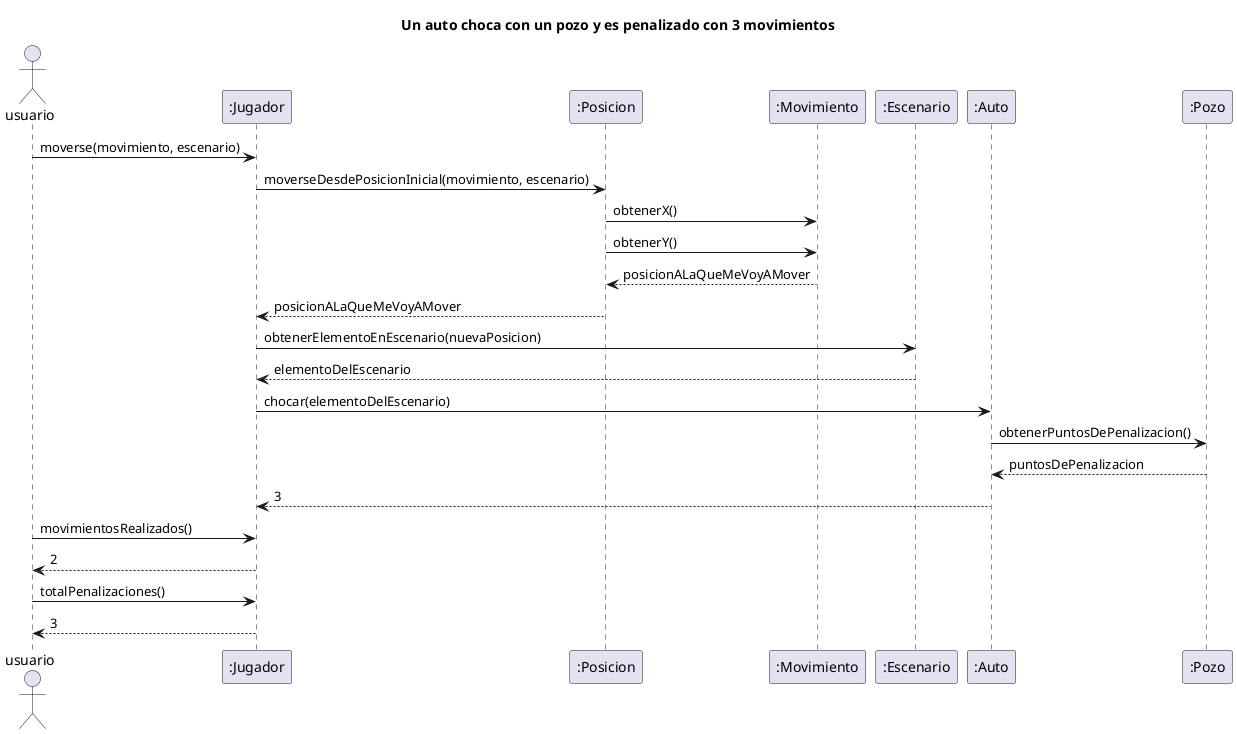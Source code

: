@startuml
title Un auto choca con un pozo y es penalizado con 3 movimientos
Actor usuario

"usuario" -> ":Jugador": moverse(movimiento, escenario)
":Jugador" -> ":Posicion": moverseDesdePosicionInicial(movimiento, escenario)
":Posicion" -> ":Movimiento": obtenerX()
":Posicion" -> ":Movimiento": obtenerY()
return posicionALaQueMeVoyAMover
":Posicion" --> ":Jugador": posicionALaQueMeVoyAMover
":Jugador" -> ":Escenario": obtenerElementoEnEscenario(nuevaPosicion)
":Escenario" --> ":Jugador": elementoDelEscenario
":Jugador" -> ":Auto": chocar(elementoDelEscenario)
":Auto" -> ":Pozo": obtenerPuntosDePenalizacion()
return puntosDePenalizacion
":Auto" --> ":Jugador": 3
"usuario" -> ":Jugador": movimientosRealizados()
return 2
"usuario" -> ":Jugador": totalPenalizaciones()
return 3

@enduml